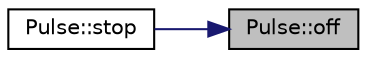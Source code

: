 digraph "Pulse::off"
{
 // LATEX_PDF_SIZE
  edge [fontname="Helvetica",fontsize="10",labelfontname="Helvetica",labelfontsize="10"];
  node [fontname="Helvetica",fontsize="10",shape=record];
  rankdir="RL";
  Node1 [label="Pulse::off",height=0.2,width=0.4,color="black", fillcolor="grey75", style="filled", fontcolor="black",tooltip="turn the led OFF"];
  Node1 -> Node2 [dir="back",color="midnightblue",fontsize="10",style="solid",fontname="Helvetica"];
  Node2 [label="Pulse::stop",height=0.2,width=0.4,color="black", fillcolor="white", style="filled",URL="$classPulse.html#a7c8121986bec5319bb097216fe5e93d0",tooltip="stop flashing!"];
}
